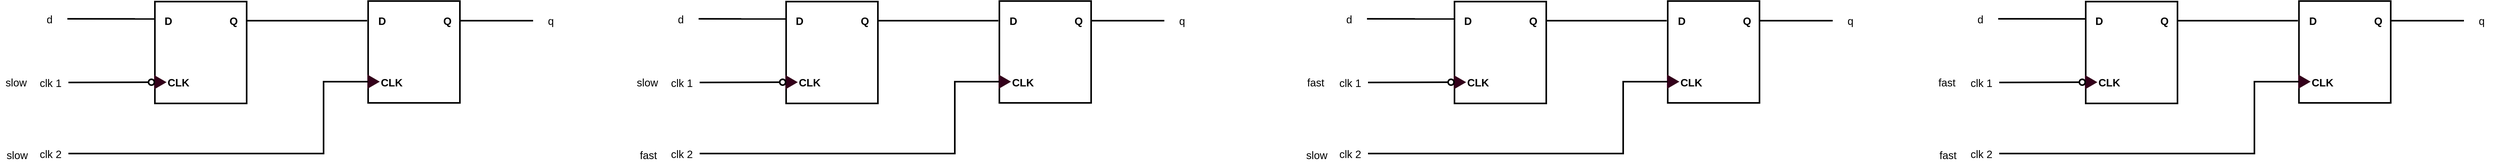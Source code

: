 <mxfile version="28.1.2">
  <diagram name="Page-1" id="j_KuVFt2LvEd6kuyxFbR">
    <mxGraphModel dx="3781" dy="1743" grid="0" gridSize="10" guides="1" tooltips="1" connect="1" arrows="1" fold="1" page="1" pageScale="1" pageWidth="850" pageHeight="1100" math="0" shadow="0">
      <root>
        <mxCell id="0" />
        <mxCell id="1" parent="0" />
        <mxCell id="YOEqpcB8cN1u_Wb1deG5-24" value="" style="group" parent="1" vertex="1" connectable="0">
          <mxGeometry x="-130" y="40" width="1072" height="310" as="geometry" />
        </mxCell>
        <mxCell id="YOEqpcB8cN1u_Wb1deG5-1" value="" style="rounded=0;whiteSpace=wrap;html=1;strokeWidth=3;fontSize=20;container=0;fontStyle=1" parent="YOEqpcB8cN1u_Wb1deG5-24" vertex="1">
          <mxGeometry x="292" y="1" width="173" height="192" as="geometry" />
        </mxCell>
        <mxCell id="YOEqpcB8cN1u_Wb1deG5-2" value="D" style="text;html=1;align=center;verticalAlign=middle;resizable=0;points=[];autosize=1;strokeColor=none;fillColor=none;strokeWidth=3;fontSize=20;container=0;fontStyle=1" parent="YOEqpcB8cN1u_Wb1deG5-24" vertex="1">
          <mxGeometry x="297" y="17" width="40" height="40" as="geometry" />
        </mxCell>
        <mxCell id="YOEqpcB8cN1u_Wb1deG5-3" value="CLK" style="text;html=1;align=center;verticalAlign=middle;resizable=0;points=[];autosize=1;strokeColor=none;fillColor=none;strokeWidth=3;fontSize=20;container=0;fontStyle=1" parent="YOEqpcB8cN1u_Wb1deG5-24" vertex="1">
          <mxGeometry x="306" y="133" width="60" height="40" as="geometry" />
        </mxCell>
        <mxCell id="YOEqpcB8cN1u_Wb1deG5-4" value="Q" style="text;html=1;align=center;verticalAlign=middle;resizable=0;points=[];autosize=1;strokeColor=none;fillColor=none;strokeWidth=3;fontSize=20;container=0;fontStyle=1" parent="YOEqpcB8cN1u_Wb1deG5-24" vertex="1">
          <mxGeometry x="420" y="17" width="40" height="40" as="geometry" />
        </mxCell>
        <mxCell id="YOEqpcB8cN1u_Wb1deG5-5" value="" style="triangle;whiteSpace=wrap;html=1;strokeWidth=3;fillColor=#33001A;strokeColor=#33001A;fontColor=#ffffff;" parent="YOEqpcB8cN1u_Wb1deG5-24" vertex="1">
          <mxGeometry x="292" y="142" width="19" height="22" as="geometry" />
        </mxCell>
        <mxCell id="YOEqpcB8cN1u_Wb1deG5-6" value="" style="ellipse;whiteSpace=wrap;html=1;aspect=fixed;strokeWidth=3;" parent="YOEqpcB8cN1u_Wb1deG5-24" vertex="1">
          <mxGeometry x="280" y="147.5" width="11" height="11" as="geometry" />
        </mxCell>
        <mxCell id="YOEqpcB8cN1u_Wb1deG5-8" style="rounded=0;orthogonalLoop=1;jettySize=auto;html=1;exitX=1;exitY=0.5;exitDx=0;exitDy=0;endArrow=none;endFill=0;strokeWidth=3;entryX=0;entryY=0.5;entryDx=0;entryDy=0;" parent="YOEqpcB8cN1u_Wb1deG5-24" source="YOEqpcB8cN1u_Wb1deG5-9" target="YOEqpcB8cN1u_Wb1deG5-6" edge="1">
          <mxGeometry relative="1" as="geometry">
            <mxPoint x="278" y="153" as="targetPoint" />
          </mxGeometry>
        </mxCell>
        <mxCell id="YOEqpcB8cN1u_Wb1deG5-9" value="clk 1" style="rounded=0;whiteSpace=wrap;html=1;strokeColor=none;fontSize=20;" parent="YOEqpcB8cN1u_Wb1deG5-24" vertex="1">
          <mxGeometry x="62" y="136" width="67" height="35" as="geometry" />
        </mxCell>
        <mxCell id="YOEqpcB8cN1u_Wb1deG5-10" style="rounded=0;orthogonalLoop=1;jettySize=auto;html=1;exitX=1;exitY=0.5;exitDx=0;exitDy=0;endArrow=none;endFill=0;strokeWidth=3;entryX=0.005;entryY=0.17;entryDx=0;entryDy=0;entryPerimeter=0;" parent="YOEqpcB8cN1u_Wb1deG5-24" source="YOEqpcB8cN1u_Wb1deG5-11" target="YOEqpcB8cN1u_Wb1deG5-1" edge="1">
          <mxGeometry relative="1" as="geometry">
            <mxPoint x="290" y="33.69" as="targetPoint" />
          </mxGeometry>
        </mxCell>
        <mxCell id="YOEqpcB8cN1u_Wb1deG5-11" value="d" style="rounded=0;whiteSpace=wrap;html=1;strokeColor=none;fontSize=20;" parent="YOEqpcB8cN1u_Wb1deG5-24" vertex="1">
          <mxGeometry x="60" y="16" width="67" height="35" as="geometry" />
        </mxCell>
        <mxCell id="YOEqpcB8cN1u_Wb1deG5-12" style="rounded=0;orthogonalLoop=1;jettySize=auto;html=1;endArrow=none;endFill=0;strokeWidth=3;" parent="YOEqpcB8cN1u_Wb1deG5-24" edge="1">
          <mxGeometry relative="1" as="geometry">
            <mxPoint x="465" y="37" as="sourcePoint" />
            <mxPoint x="692" y="37" as="targetPoint" />
          </mxGeometry>
        </mxCell>
        <mxCell id="YOEqpcB8cN1u_Wb1deG5-13" value="" style="edgeStyle=orthogonalEdgeStyle;rounded=0;orthogonalLoop=1;jettySize=auto;html=1;strokeWidth=3;endArrow=none;endFill=0;" parent="YOEqpcB8cN1u_Wb1deG5-24" source="YOEqpcB8cN1u_Wb1deG5-14" edge="1">
          <mxGeometry relative="1" as="geometry">
            <mxPoint x="866" y="37" as="targetPoint" />
          </mxGeometry>
        </mxCell>
        <mxCell id="YOEqpcB8cN1u_Wb1deG5-14" value="q" style="rounded=0;whiteSpace=wrap;html=1;strokeColor=none;fontSize=20;" parent="YOEqpcB8cN1u_Wb1deG5-24" vertex="1">
          <mxGeometry x="1005" y="19.5" width="67" height="35" as="geometry" />
        </mxCell>
        <mxCell id="YOEqpcB8cN1u_Wb1deG5-15" value="" style="rounded=0;whiteSpace=wrap;html=1;strokeWidth=3;fontSize=20;container=0;fontStyle=1" parent="YOEqpcB8cN1u_Wb1deG5-24" vertex="1">
          <mxGeometry x="694" width="173" height="192" as="geometry" />
        </mxCell>
        <mxCell id="YOEqpcB8cN1u_Wb1deG5-16" value="D" style="text;html=1;align=center;verticalAlign=middle;resizable=0;points=[];autosize=1;strokeColor=none;fillColor=none;strokeWidth=3;fontSize=20;container=0;fontStyle=1" parent="YOEqpcB8cN1u_Wb1deG5-24" vertex="1">
          <mxGeometry x="703" y="18" width="33" height="37" as="geometry" />
        </mxCell>
        <mxCell id="YOEqpcB8cN1u_Wb1deG5-17" value="CLK" style="text;html=1;align=center;verticalAlign=middle;resizable=0;points=[];autosize=1;strokeColor=none;fillColor=none;strokeWidth=3;fontSize=20;container=0;fontStyle=1" parent="YOEqpcB8cN1u_Wb1deG5-24" vertex="1">
          <mxGeometry x="709" y="134" width="58" height="37" as="geometry" />
        </mxCell>
        <mxCell id="YOEqpcB8cN1u_Wb1deG5-18" value="Q" style="text;html=1;align=center;verticalAlign=middle;resizable=0;points=[];autosize=1;strokeColor=none;fillColor=none;strokeWidth=3;fontSize=20;container=0;fontStyle=1" parent="YOEqpcB8cN1u_Wb1deG5-24" vertex="1">
          <mxGeometry x="825" y="18" width="35" height="37" as="geometry" />
        </mxCell>
        <mxCell id="YOEqpcB8cN1u_Wb1deG5-19" value="" style="triangle;whiteSpace=wrap;html=1;strokeWidth=3;fillColor=#33001A;strokeColor=#33001A;fontColor=#ffffff;" parent="YOEqpcB8cN1u_Wb1deG5-24" vertex="1">
          <mxGeometry x="694" y="141" width="19" height="22" as="geometry" />
        </mxCell>
        <mxCell id="YOEqpcB8cN1u_Wb1deG5-21" style="edgeStyle=orthogonalEdgeStyle;rounded=0;orthogonalLoop=1;jettySize=auto;html=1;entryX=0;entryY=0.5;entryDx=0;entryDy=0;strokeWidth=3;endArrow=none;endFill=0;" parent="YOEqpcB8cN1u_Wb1deG5-24" source="YOEqpcB8cN1u_Wb1deG5-20" target="YOEqpcB8cN1u_Wb1deG5-19" edge="1">
          <mxGeometry relative="1" as="geometry">
            <Array as="points">
              <mxPoint x="610" y="287" />
              <mxPoint x="610" y="152" />
            </Array>
          </mxGeometry>
        </mxCell>
        <mxCell id="YOEqpcB8cN1u_Wb1deG5-20" value="clk 2" style="rounded=0;whiteSpace=wrap;html=1;strokeColor=none;fontSize=20;" parent="YOEqpcB8cN1u_Wb1deG5-24" vertex="1">
          <mxGeometry x="62" y="270" width="67" height="35" as="geometry" />
        </mxCell>
        <mxCell id="YOEqpcB8cN1u_Wb1deG5-22" value="&lt;font style=&quot;font-size: 20px;&quot;&gt;slow&lt;/font&gt;" style="text;html=1;align=center;verticalAlign=middle;resizable=0;points=[];autosize=1;strokeColor=none;fillColor=none;" parent="YOEqpcB8cN1u_Wb1deG5-24" vertex="1">
          <mxGeometry y="133" width="60" height="40" as="geometry" />
        </mxCell>
        <mxCell id="YOEqpcB8cN1u_Wb1deG5-23" value="&lt;font style=&quot;font-size: 20px;&quot;&gt;slow&lt;/font&gt;" style="text;html=1;align=center;verticalAlign=middle;resizable=0;points=[];autosize=1;strokeColor=none;fillColor=none;" parent="YOEqpcB8cN1u_Wb1deG5-24" vertex="1">
          <mxGeometry x="2" y="270" width="60" height="40" as="geometry" />
        </mxCell>
        <mxCell id="YOEqpcB8cN1u_Wb1deG5-25" value="" style="group" parent="1" vertex="1" connectable="0">
          <mxGeometry x="1060" y="40" width="1072" height="310" as="geometry" />
        </mxCell>
        <mxCell id="YOEqpcB8cN1u_Wb1deG5-26" value="" style="rounded=0;whiteSpace=wrap;html=1;strokeWidth=3;fontSize=20;container=0;fontStyle=1" parent="YOEqpcB8cN1u_Wb1deG5-25" vertex="1">
          <mxGeometry x="292" y="1" width="173" height="192" as="geometry" />
        </mxCell>
        <mxCell id="YOEqpcB8cN1u_Wb1deG5-27" value="D" style="text;html=1;align=center;verticalAlign=middle;resizable=0;points=[];autosize=1;strokeColor=none;fillColor=none;strokeWidth=3;fontSize=20;container=0;fontStyle=1" parent="YOEqpcB8cN1u_Wb1deG5-25" vertex="1">
          <mxGeometry x="297" y="17" width="40" height="40" as="geometry" />
        </mxCell>
        <mxCell id="YOEqpcB8cN1u_Wb1deG5-28" value="CLK" style="text;html=1;align=center;verticalAlign=middle;resizable=0;points=[];autosize=1;strokeColor=none;fillColor=none;strokeWidth=3;fontSize=20;container=0;fontStyle=1" parent="YOEqpcB8cN1u_Wb1deG5-25" vertex="1">
          <mxGeometry x="306" y="133" width="60" height="40" as="geometry" />
        </mxCell>
        <mxCell id="YOEqpcB8cN1u_Wb1deG5-29" value="Q" style="text;html=1;align=center;verticalAlign=middle;resizable=0;points=[];autosize=1;strokeColor=none;fillColor=none;strokeWidth=3;fontSize=20;container=0;fontStyle=1" parent="YOEqpcB8cN1u_Wb1deG5-25" vertex="1">
          <mxGeometry x="420" y="17" width="40" height="40" as="geometry" />
        </mxCell>
        <mxCell id="YOEqpcB8cN1u_Wb1deG5-30" value="" style="triangle;whiteSpace=wrap;html=1;strokeWidth=3;fillColor=#33001A;strokeColor=#33001A;fontColor=#ffffff;" parent="YOEqpcB8cN1u_Wb1deG5-25" vertex="1">
          <mxGeometry x="292" y="142" width="19" height="22" as="geometry" />
        </mxCell>
        <mxCell id="YOEqpcB8cN1u_Wb1deG5-31" value="" style="ellipse;whiteSpace=wrap;html=1;aspect=fixed;strokeWidth=3;" parent="YOEqpcB8cN1u_Wb1deG5-25" vertex="1">
          <mxGeometry x="280" y="147.5" width="11" height="11" as="geometry" />
        </mxCell>
        <mxCell id="YOEqpcB8cN1u_Wb1deG5-32" style="rounded=0;orthogonalLoop=1;jettySize=auto;html=1;exitX=1;exitY=0.5;exitDx=0;exitDy=0;endArrow=none;endFill=0;strokeWidth=3;entryX=0;entryY=0.5;entryDx=0;entryDy=0;" parent="YOEqpcB8cN1u_Wb1deG5-25" source="YOEqpcB8cN1u_Wb1deG5-33" target="YOEqpcB8cN1u_Wb1deG5-31" edge="1">
          <mxGeometry relative="1" as="geometry">
            <mxPoint x="278" y="153" as="targetPoint" />
          </mxGeometry>
        </mxCell>
        <mxCell id="YOEqpcB8cN1u_Wb1deG5-33" value="clk 1" style="rounded=0;whiteSpace=wrap;html=1;strokeColor=none;fontSize=20;" parent="YOEqpcB8cN1u_Wb1deG5-25" vertex="1">
          <mxGeometry x="62" y="136" width="67" height="35" as="geometry" />
        </mxCell>
        <mxCell id="YOEqpcB8cN1u_Wb1deG5-34" style="rounded=0;orthogonalLoop=1;jettySize=auto;html=1;exitX=1;exitY=0.5;exitDx=0;exitDy=0;endArrow=none;endFill=0;strokeWidth=3;entryX=0.005;entryY=0.17;entryDx=0;entryDy=0;entryPerimeter=0;" parent="YOEqpcB8cN1u_Wb1deG5-25" source="YOEqpcB8cN1u_Wb1deG5-35" target="YOEqpcB8cN1u_Wb1deG5-26" edge="1">
          <mxGeometry relative="1" as="geometry">
            <mxPoint x="290" y="33.69" as="targetPoint" />
          </mxGeometry>
        </mxCell>
        <mxCell id="YOEqpcB8cN1u_Wb1deG5-35" value="d" style="rounded=0;whiteSpace=wrap;html=1;strokeColor=none;fontSize=20;" parent="YOEqpcB8cN1u_Wb1deG5-25" vertex="1">
          <mxGeometry x="60" y="16" width="67" height="35" as="geometry" />
        </mxCell>
        <mxCell id="YOEqpcB8cN1u_Wb1deG5-36" style="rounded=0;orthogonalLoop=1;jettySize=auto;html=1;endArrow=none;endFill=0;strokeWidth=3;" parent="YOEqpcB8cN1u_Wb1deG5-25" edge="1">
          <mxGeometry relative="1" as="geometry">
            <mxPoint x="465" y="37" as="sourcePoint" />
            <mxPoint x="692" y="37" as="targetPoint" />
          </mxGeometry>
        </mxCell>
        <mxCell id="YOEqpcB8cN1u_Wb1deG5-37" value="" style="edgeStyle=orthogonalEdgeStyle;rounded=0;orthogonalLoop=1;jettySize=auto;html=1;strokeWidth=3;endArrow=none;endFill=0;" parent="YOEqpcB8cN1u_Wb1deG5-25" source="YOEqpcB8cN1u_Wb1deG5-38" edge="1">
          <mxGeometry relative="1" as="geometry">
            <mxPoint x="866" y="37" as="targetPoint" />
          </mxGeometry>
        </mxCell>
        <mxCell id="YOEqpcB8cN1u_Wb1deG5-38" value="q" style="rounded=0;whiteSpace=wrap;html=1;strokeColor=none;fontSize=20;" parent="YOEqpcB8cN1u_Wb1deG5-25" vertex="1">
          <mxGeometry x="1005" y="19.5" width="67" height="35" as="geometry" />
        </mxCell>
        <mxCell id="YOEqpcB8cN1u_Wb1deG5-39" value="" style="rounded=0;whiteSpace=wrap;html=1;strokeWidth=3;fontSize=20;container=0;fontStyle=1" parent="YOEqpcB8cN1u_Wb1deG5-25" vertex="1">
          <mxGeometry x="694" width="173" height="192" as="geometry" />
        </mxCell>
        <mxCell id="YOEqpcB8cN1u_Wb1deG5-40" value="D" style="text;html=1;align=center;verticalAlign=middle;resizable=0;points=[];autosize=1;strokeColor=none;fillColor=none;strokeWidth=3;fontSize=20;container=0;fontStyle=1" parent="YOEqpcB8cN1u_Wb1deG5-25" vertex="1">
          <mxGeometry x="703" y="18" width="33" height="37" as="geometry" />
        </mxCell>
        <mxCell id="YOEqpcB8cN1u_Wb1deG5-41" value="CLK" style="text;html=1;align=center;verticalAlign=middle;resizable=0;points=[];autosize=1;strokeColor=none;fillColor=none;strokeWidth=3;fontSize=20;container=0;fontStyle=1" parent="YOEqpcB8cN1u_Wb1deG5-25" vertex="1">
          <mxGeometry x="709" y="134" width="58" height="37" as="geometry" />
        </mxCell>
        <mxCell id="YOEqpcB8cN1u_Wb1deG5-42" value="Q" style="text;html=1;align=center;verticalAlign=middle;resizable=0;points=[];autosize=1;strokeColor=none;fillColor=none;strokeWidth=3;fontSize=20;container=0;fontStyle=1" parent="YOEqpcB8cN1u_Wb1deG5-25" vertex="1">
          <mxGeometry x="825" y="18" width="35" height="37" as="geometry" />
        </mxCell>
        <mxCell id="YOEqpcB8cN1u_Wb1deG5-43" value="" style="triangle;whiteSpace=wrap;html=1;strokeWidth=3;fillColor=#33001A;strokeColor=#33001A;fontColor=#ffffff;" parent="YOEqpcB8cN1u_Wb1deG5-25" vertex="1">
          <mxGeometry x="694" y="141" width="19" height="22" as="geometry" />
        </mxCell>
        <mxCell id="YOEqpcB8cN1u_Wb1deG5-44" style="edgeStyle=orthogonalEdgeStyle;rounded=0;orthogonalLoop=1;jettySize=auto;html=1;entryX=0;entryY=0.5;entryDx=0;entryDy=0;strokeWidth=3;endArrow=none;endFill=0;" parent="YOEqpcB8cN1u_Wb1deG5-25" source="YOEqpcB8cN1u_Wb1deG5-45" target="YOEqpcB8cN1u_Wb1deG5-43" edge="1">
          <mxGeometry relative="1" as="geometry">
            <Array as="points">
              <mxPoint x="610" y="287" />
              <mxPoint x="610" y="152" />
            </Array>
          </mxGeometry>
        </mxCell>
        <mxCell id="YOEqpcB8cN1u_Wb1deG5-45" value="clk 2" style="rounded=0;whiteSpace=wrap;html=1;strokeColor=none;fontSize=20;" parent="YOEqpcB8cN1u_Wb1deG5-25" vertex="1">
          <mxGeometry x="62" y="270" width="67" height="35" as="geometry" />
        </mxCell>
        <mxCell id="YOEqpcB8cN1u_Wb1deG5-46" value="&lt;font style=&quot;font-size: 20px;&quot;&gt;slow&lt;/font&gt;" style="text;html=1;align=center;verticalAlign=middle;resizable=0;points=[];autosize=1;strokeColor=none;fillColor=none;" parent="YOEqpcB8cN1u_Wb1deG5-25" vertex="1">
          <mxGeometry y="133" width="60" height="40" as="geometry" />
        </mxCell>
        <mxCell id="YOEqpcB8cN1u_Wb1deG5-47" value="&lt;font style=&quot;font-size: 20px;&quot;&gt;fast&lt;/font&gt;" style="text;html=1;align=center;verticalAlign=middle;resizable=0;points=[];autosize=1;strokeColor=none;fillColor=none;" parent="YOEqpcB8cN1u_Wb1deG5-25" vertex="1">
          <mxGeometry x="2" y="270" width="60" height="40" as="geometry" />
        </mxCell>
        <mxCell id="YOEqpcB8cN1u_Wb1deG5-48" value="" style="group" parent="1" vertex="1" connectable="0">
          <mxGeometry x="2320" y="40" width="1072" height="310" as="geometry" />
        </mxCell>
        <mxCell id="YOEqpcB8cN1u_Wb1deG5-49" value="" style="rounded=0;whiteSpace=wrap;html=1;strokeWidth=3;fontSize=20;container=0;fontStyle=1" parent="YOEqpcB8cN1u_Wb1deG5-48" vertex="1">
          <mxGeometry x="292" y="1" width="173" height="192" as="geometry" />
        </mxCell>
        <mxCell id="YOEqpcB8cN1u_Wb1deG5-50" value="D" style="text;html=1;align=center;verticalAlign=middle;resizable=0;points=[];autosize=1;strokeColor=none;fillColor=none;strokeWidth=3;fontSize=20;container=0;fontStyle=1" parent="YOEqpcB8cN1u_Wb1deG5-48" vertex="1">
          <mxGeometry x="297" y="17" width="40" height="40" as="geometry" />
        </mxCell>
        <mxCell id="YOEqpcB8cN1u_Wb1deG5-51" value="CLK" style="text;html=1;align=center;verticalAlign=middle;resizable=0;points=[];autosize=1;strokeColor=none;fillColor=none;strokeWidth=3;fontSize=20;container=0;fontStyle=1" parent="YOEqpcB8cN1u_Wb1deG5-48" vertex="1">
          <mxGeometry x="306" y="133" width="60" height="40" as="geometry" />
        </mxCell>
        <mxCell id="YOEqpcB8cN1u_Wb1deG5-52" value="Q" style="text;html=1;align=center;verticalAlign=middle;resizable=0;points=[];autosize=1;strokeColor=none;fillColor=none;strokeWidth=3;fontSize=20;container=0;fontStyle=1" parent="YOEqpcB8cN1u_Wb1deG5-48" vertex="1">
          <mxGeometry x="420" y="17" width="40" height="40" as="geometry" />
        </mxCell>
        <mxCell id="YOEqpcB8cN1u_Wb1deG5-53" value="" style="triangle;whiteSpace=wrap;html=1;strokeWidth=3;fillColor=#33001A;strokeColor=#33001A;fontColor=#ffffff;" parent="YOEqpcB8cN1u_Wb1deG5-48" vertex="1">
          <mxGeometry x="292" y="142" width="19" height="22" as="geometry" />
        </mxCell>
        <mxCell id="YOEqpcB8cN1u_Wb1deG5-54" value="" style="ellipse;whiteSpace=wrap;html=1;aspect=fixed;strokeWidth=3;" parent="YOEqpcB8cN1u_Wb1deG5-48" vertex="1">
          <mxGeometry x="280" y="147.5" width="11" height="11" as="geometry" />
        </mxCell>
        <mxCell id="YOEqpcB8cN1u_Wb1deG5-55" style="rounded=0;orthogonalLoop=1;jettySize=auto;html=1;exitX=1;exitY=0.5;exitDx=0;exitDy=0;endArrow=none;endFill=0;strokeWidth=3;entryX=0;entryY=0.5;entryDx=0;entryDy=0;" parent="YOEqpcB8cN1u_Wb1deG5-48" source="YOEqpcB8cN1u_Wb1deG5-56" target="YOEqpcB8cN1u_Wb1deG5-54" edge="1">
          <mxGeometry relative="1" as="geometry">
            <mxPoint x="278" y="153" as="targetPoint" />
          </mxGeometry>
        </mxCell>
        <mxCell id="YOEqpcB8cN1u_Wb1deG5-56" value="clk 1" style="rounded=0;whiteSpace=wrap;html=1;strokeColor=none;fontSize=20;" parent="YOEqpcB8cN1u_Wb1deG5-48" vertex="1">
          <mxGeometry x="62" y="136" width="67" height="35" as="geometry" />
        </mxCell>
        <mxCell id="YOEqpcB8cN1u_Wb1deG5-57" style="rounded=0;orthogonalLoop=1;jettySize=auto;html=1;exitX=1;exitY=0.5;exitDx=0;exitDy=0;endArrow=none;endFill=0;strokeWidth=3;entryX=0.005;entryY=0.17;entryDx=0;entryDy=0;entryPerimeter=0;" parent="YOEqpcB8cN1u_Wb1deG5-48" source="YOEqpcB8cN1u_Wb1deG5-58" target="YOEqpcB8cN1u_Wb1deG5-49" edge="1">
          <mxGeometry relative="1" as="geometry">
            <mxPoint x="290" y="33.69" as="targetPoint" />
          </mxGeometry>
        </mxCell>
        <mxCell id="YOEqpcB8cN1u_Wb1deG5-58" value="d" style="rounded=0;whiteSpace=wrap;html=1;strokeColor=none;fontSize=20;" parent="YOEqpcB8cN1u_Wb1deG5-48" vertex="1">
          <mxGeometry x="60" y="16" width="67" height="35" as="geometry" />
        </mxCell>
        <mxCell id="YOEqpcB8cN1u_Wb1deG5-59" style="rounded=0;orthogonalLoop=1;jettySize=auto;html=1;endArrow=none;endFill=0;strokeWidth=3;" parent="YOEqpcB8cN1u_Wb1deG5-48" edge="1">
          <mxGeometry relative="1" as="geometry">
            <mxPoint x="465" y="37" as="sourcePoint" />
            <mxPoint x="692" y="37" as="targetPoint" />
          </mxGeometry>
        </mxCell>
        <mxCell id="YOEqpcB8cN1u_Wb1deG5-60" value="" style="edgeStyle=orthogonalEdgeStyle;rounded=0;orthogonalLoop=1;jettySize=auto;html=1;strokeWidth=3;endArrow=none;endFill=0;" parent="YOEqpcB8cN1u_Wb1deG5-48" source="YOEqpcB8cN1u_Wb1deG5-61" edge="1">
          <mxGeometry relative="1" as="geometry">
            <mxPoint x="866" y="37" as="targetPoint" />
          </mxGeometry>
        </mxCell>
        <mxCell id="YOEqpcB8cN1u_Wb1deG5-61" value="q" style="rounded=0;whiteSpace=wrap;html=1;strokeColor=none;fontSize=20;" parent="YOEqpcB8cN1u_Wb1deG5-48" vertex="1">
          <mxGeometry x="1005" y="19.5" width="67" height="35" as="geometry" />
        </mxCell>
        <mxCell id="YOEqpcB8cN1u_Wb1deG5-62" value="" style="rounded=0;whiteSpace=wrap;html=1;strokeWidth=3;fontSize=20;container=0;fontStyle=1" parent="YOEqpcB8cN1u_Wb1deG5-48" vertex="1">
          <mxGeometry x="694" width="173" height="192" as="geometry" />
        </mxCell>
        <mxCell id="YOEqpcB8cN1u_Wb1deG5-63" value="D" style="text;html=1;align=center;verticalAlign=middle;resizable=0;points=[];autosize=1;strokeColor=none;fillColor=none;strokeWidth=3;fontSize=20;container=0;fontStyle=1" parent="YOEqpcB8cN1u_Wb1deG5-48" vertex="1">
          <mxGeometry x="703" y="18" width="33" height="37" as="geometry" />
        </mxCell>
        <mxCell id="YOEqpcB8cN1u_Wb1deG5-64" value="CLK" style="text;html=1;align=center;verticalAlign=middle;resizable=0;points=[];autosize=1;strokeColor=none;fillColor=none;strokeWidth=3;fontSize=20;container=0;fontStyle=1" parent="YOEqpcB8cN1u_Wb1deG5-48" vertex="1">
          <mxGeometry x="709" y="134" width="58" height="37" as="geometry" />
        </mxCell>
        <mxCell id="YOEqpcB8cN1u_Wb1deG5-65" value="Q" style="text;html=1;align=center;verticalAlign=middle;resizable=0;points=[];autosize=1;strokeColor=none;fillColor=none;strokeWidth=3;fontSize=20;container=0;fontStyle=1" parent="YOEqpcB8cN1u_Wb1deG5-48" vertex="1">
          <mxGeometry x="825" y="18" width="35" height="37" as="geometry" />
        </mxCell>
        <mxCell id="YOEqpcB8cN1u_Wb1deG5-66" value="" style="triangle;whiteSpace=wrap;html=1;strokeWidth=3;fillColor=#33001A;strokeColor=#33001A;fontColor=#ffffff;" parent="YOEqpcB8cN1u_Wb1deG5-48" vertex="1">
          <mxGeometry x="694" y="141" width="19" height="22" as="geometry" />
        </mxCell>
        <mxCell id="YOEqpcB8cN1u_Wb1deG5-67" style="edgeStyle=orthogonalEdgeStyle;rounded=0;orthogonalLoop=1;jettySize=auto;html=1;entryX=0;entryY=0.5;entryDx=0;entryDy=0;strokeWidth=3;endArrow=none;endFill=0;" parent="YOEqpcB8cN1u_Wb1deG5-48" source="YOEqpcB8cN1u_Wb1deG5-68" target="YOEqpcB8cN1u_Wb1deG5-66" edge="1">
          <mxGeometry relative="1" as="geometry">
            <Array as="points">
              <mxPoint x="610" y="287" />
              <mxPoint x="610" y="152" />
            </Array>
          </mxGeometry>
        </mxCell>
        <mxCell id="YOEqpcB8cN1u_Wb1deG5-68" value="clk 2" style="rounded=0;whiteSpace=wrap;html=1;strokeColor=none;fontSize=20;" parent="YOEqpcB8cN1u_Wb1deG5-48" vertex="1">
          <mxGeometry x="62" y="270" width="67" height="35" as="geometry" />
        </mxCell>
        <mxCell id="YOEqpcB8cN1u_Wb1deG5-69" value="&lt;font style=&quot;font-size: 20px;&quot;&gt;fast&lt;/font&gt;" style="text;html=1;align=center;verticalAlign=middle;resizable=0;points=[];autosize=1;strokeColor=none;fillColor=none;" parent="YOEqpcB8cN1u_Wb1deG5-48" vertex="1">
          <mxGeometry y="133" width="60" height="40" as="geometry" />
        </mxCell>
        <mxCell id="YOEqpcB8cN1u_Wb1deG5-70" value="&lt;font style=&quot;font-size: 20px;&quot;&gt;slow&lt;/font&gt;" style="text;html=1;align=center;verticalAlign=middle;resizable=0;points=[];autosize=1;strokeColor=none;fillColor=none;" parent="YOEqpcB8cN1u_Wb1deG5-48" vertex="1">
          <mxGeometry x="2" y="270" width="60" height="40" as="geometry" />
        </mxCell>
        <mxCell id="YOEqpcB8cN1u_Wb1deG5-71" value="" style="group" parent="1" vertex="1" connectable="0">
          <mxGeometry x="3510" y="40" width="1072" height="310" as="geometry" />
        </mxCell>
        <mxCell id="YOEqpcB8cN1u_Wb1deG5-72" value="" style="rounded=0;whiteSpace=wrap;html=1;strokeWidth=3;fontSize=20;container=0;fontStyle=1" parent="YOEqpcB8cN1u_Wb1deG5-71" vertex="1">
          <mxGeometry x="292" y="1" width="173" height="192" as="geometry" />
        </mxCell>
        <mxCell id="YOEqpcB8cN1u_Wb1deG5-73" value="D" style="text;html=1;align=center;verticalAlign=middle;resizable=0;points=[];autosize=1;strokeColor=none;fillColor=none;strokeWidth=3;fontSize=20;container=0;fontStyle=1" parent="YOEqpcB8cN1u_Wb1deG5-71" vertex="1">
          <mxGeometry x="297" y="17" width="40" height="40" as="geometry" />
        </mxCell>
        <mxCell id="YOEqpcB8cN1u_Wb1deG5-74" value="CLK" style="text;html=1;align=center;verticalAlign=middle;resizable=0;points=[];autosize=1;strokeColor=none;fillColor=none;strokeWidth=3;fontSize=20;container=0;fontStyle=1" parent="YOEqpcB8cN1u_Wb1deG5-71" vertex="1">
          <mxGeometry x="306" y="133" width="60" height="40" as="geometry" />
        </mxCell>
        <mxCell id="YOEqpcB8cN1u_Wb1deG5-75" value="Q" style="text;html=1;align=center;verticalAlign=middle;resizable=0;points=[];autosize=1;strokeColor=none;fillColor=none;strokeWidth=3;fontSize=20;container=0;fontStyle=1" parent="YOEqpcB8cN1u_Wb1deG5-71" vertex="1">
          <mxGeometry x="420" y="17" width="40" height="40" as="geometry" />
        </mxCell>
        <mxCell id="YOEqpcB8cN1u_Wb1deG5-76" value="" style="triangle;whiteSpace=wrap;html=1;strokeWidth=3;fillColor=#33001A;strokeColor=#33001A;fontColor=#ffffff;" parent="YOEqpcB8cN1u_Wb1deG5-71" vertex="1">
          <mxGeometry x="292" y="142" width="19" height="22" as="geometry" />
        </mxCell>
        <mxCell id="YOEqpcB8cN1u_Wb1deG5-77" value="" style="ellipse;whiteSpace=wrap;html=1;aspect=fixed;strokeWidth=3;" parent="YOEqpcB8cN1u_Wb1deG5-71" vertex="1">
          <mxGeometry x="280" y="147.5" width="11" height="11" as="geometry" />
        </mxCell>
        <mxCell id="YOEqpcB8cN1u_Wb1deG5-78" style="rounded=0;orthogonalLoop=1;jettySize=auto;html=1;exitX=1;exitY=0.5;exitDx=0;exitDy=0;endArrow=none;endFill=0;strokeWidth=3;entryX=0;entryY=0.5;entryDx=0;entryDy=0;" parent="YOEqpcB8cN1u_Wb1deG5-71" source="YOEqpcB8cN1u_Wb1deG5-79" target="YOEqpcB8cN1u_Wb1deG5-77" edge="1">
          <mxGeometry relative="1" as="geometry">
            <mxPoint x="278" y="153" as="targetPoint" />
          </mxGeometry>
        </mxCell>
        <mxCell id="YOEqpcB8cN1u_Wb1deG5-79" value="clk 1" style="rounded=0;whiteSpace=wrap;html=1;strokeColor=none;fontSize=20;" parent="YOEqpcB8cN1u_Wb1deG5-71" vertex="1">
          <mxGeometry x="62" y="136" width="67" height="35" as="geometry" />
        </mxCell>
        <mxCell id="YOEqpcB8cN1u_Wb1deG5-80" style="rounded=0;orthogonalLoop=1;jettySize=auto;html=1;exitX=1;exitY=0.5;exitDx=0;exitDy=0;endArrow=none;endFill=0;strokeWidth=3;entryX=0.005;entryY=0.17;entryDx=0;entryDy=0;entryPerimeter=0;" parent="YOEqpcB8cN1u_Wb1deG5-71" source="YOEqpcB8cN1u_Wb1deG5-81" target="YOEqpcB8cN1u_Wb1deG5-72" edge="1">
          <mxGeometry relative="1" as="geometry">
            <mxPoint x="290" y="33.69" as="targetPoint" />
          </mxGeometry>
        </mxCell>
        <mxCell id="YOEqpcB8cN1u_Wb1deG5-81" value="d" style="rounded=0;whiteSpace=wrap;html=1;strokeColor=none;fontSize=20;" parent="YOEqpcB8cN1u_Wb1deG5-71" vertex="1">
          <mxGeometry x="60" y="16" width="67" height="35" as="geometry" />
        </mxCell>
        <mxCell id="YOEqpcB8cN1u_Wb1deG5-82" style="rounded=0;orthogonalLoop=1;jettySize=auto;html=1;endArrow=none;endFill=0;strokeWidth=3;" parent="YOEqpcB8cN1u_Wb1deG5-71" edge="1">
          <mxGeometry relative="1" as="geometry">
            <mxPoint x="465" y="37" as="sourcePoint" />
            <mxPoint x="692" y="37" as="targetPoint" />
          </mxGeometry>
        </mxCell>
        <mxCell id="YOEqpcB8cN1u_Wb1deG5-83" value="" style="edgeStyle=orthogonalEdgeStyle;rounded=0;orthogonalLoop=1;jettySize=auto;html=1;strokeWidth=3;endArrow=none;endFill=0;" parent="YOEqpcB8cN1u_Wb1deG5-71" source="YOEqpcB8cN1u_Wb1deG5-84" edge="1">
          <mxGeometry relative="1" as="geometry">
            <mxPoint x="866" y="37" as="targetPoint" />
          </mxGeometry>
        </mxCell>
        <mxCell id="YOEqpcB8cN1u_Wb1deG5-84" value="q" style="rounded=0;whiteSpace=wrap;html=1;strokeColor=none;fontSize=20;" parent="YOEqpcB8cN1u_Wb1deG5-71" vertex="1">
          <mxGeometry x="1005" y="19.5" width="67" height="35" as="geometry" />
        </mxCell>
        <mxCell id="YOEqpcB8cN1u_Wb1deG5-85" value="" style="rounded=0;whiteSpace=wrap;html=1;strokeWidth=3;fontSize=20;container=0;fontStyle=1" parent="YOEqpcB8cN1u_Wb1deG5-71" vertex="1">
          <mxGeometry x="694" width="173" height="192" as="geometry" />
        </mxCell>
        <mxCell id="YOEqpcB8cN1u_Wb1deG5-86" value="D" style="text;html=1;align=center;verticalAlign=middle;resizable=0;points=[];autosize=1;strokeColor=none;fillColor=none;strokeWidth=3;fontSize=20;container=0;fontStyle=1" parent="YOEqpcB8cN1u_Wb1deG5-71" vertex="1">
          <mxGeometry x="703" y="18" width="33" height="37" as="geometry" />
        </mxCell>
        <mxCell id="YOEqpcB8cN1u_Wb1deG5-87" value="CLK" style="text;html=1;align=center;verticalAlign=middle;resizable=0;points=[];autosize=1;strokeColor=none;fillColor=none;strokeWidth=3;fontSize=20;container=0;fontStyle=1" parent="YOEqpcB8cN1u_Wb1deG5-71" vertex="1">
          <mxGeometry x="709" y="134" width="58" height="37" as="geometry" />
        </mxCell>
        <mxCell id="YOEqpcB8cN1u_Wb1deG5-88" value="Q" style="text;html=1;align=center;verticalAlign=middle;resizable=0;points=[];autosize=1;strokeColor=none;fillColor=none;strokeWidth=3;fontSize=20;container=0;fontStyle=1" parent="YOEqpcB8cN1u_Wb1deG5-71" vertex="1">
          <mxGeometry x="825" y="18" width="35" height="37" as="geometry" />
        </mxCell>
        <mxCell id="YOEqpcB8cN1u_Wb1deG5-89" value="" style="triangle;whiteSpace=wrap;html=1;strokeWidth=3;fillColor=#33001A;strokeColor=#33001A;fontColor=#ffffff;" parent="YOEqpcB8cN1u_Wb1deG5-71" vertex="1">
          <mxGeometry x="694" y="141" width="19" height="22" as="geometry" />
        </mxCell>
        <mxCell id="YOEqpcB8cN1u_Wb1deG5-90" style="edgeStyle=orthogonalEdgeStyle;rounded=0;orthogonalLoop=1;jettySize=auto;html=1;entryX=0;entryY=0.5;entryDx=0;entryDy=0;strokeWidth=3;endArrow=none;endFill=0;" parent="YOEqpcB8cN1u_Wb1deG5-71" source="YOEqpcB8cN1u_Wb1deG5-91" target="YOEqpcB8cN1u_Wb1deG5-89" edge="1">
          <mxGeometry relative="1" as="geometry">
            <Array as="points">
              <mxPoint x="610" y="287" />
              <mxPoint x="610" y="152" />
            </Array>
          </mxGeometry>
        </mxCell>
        <mxCell id="YOEqpcB8cN1u_Wb1deG5-91" value="clk 2" style="rounded=0;whiteSpace=wrap;html=1;strokeColor=none;fontSize=20;" parent="YOEqpcB8cN1u_Wb1deG5-71" vertex="1">
          <mxGeometry x="62" y="270" width="67" height="35" as="geometry" />
        </mxCell>
        <mxCell id="YOEqpcB8cN1u_Wb1deG5-92" value="&lt;font style=&quot;font-size: 20px;&quot;&gt;fast&lt;/font&gt;" style="text;html=1;align=center;verticalAlign=middle;resizable=0;points=[];autosize=1;strokeColor=none;fillColor=none;" parent="YOEqpcB8cN1u_Wb1deG5-71" vertex="1">
          <mxGeometry y="133" width="60" height="40" as="geometry" />
        </mxCell>
        <mxCell id="YOEqpcB8cN1u_Wb1deG5-93" value="&lt;font style=&quot;font-size: 20px;&quot;&gt;fast&lt;/font&gt;" style="text;html=1;align=center;verticalAlign=middle;resizable=0;points=[];autosize=1;strokeColor=none;fillColor=none;" parent="YOEqpcB8cN1u_Wb1deG5-71" vertex="1">
          <mxGeometry x="2" y="270" width="60" height="40" as="geometry" />
        </mxCell>
      </root>
    </mxGraphModel>
  </diagram>
</mxfile>
